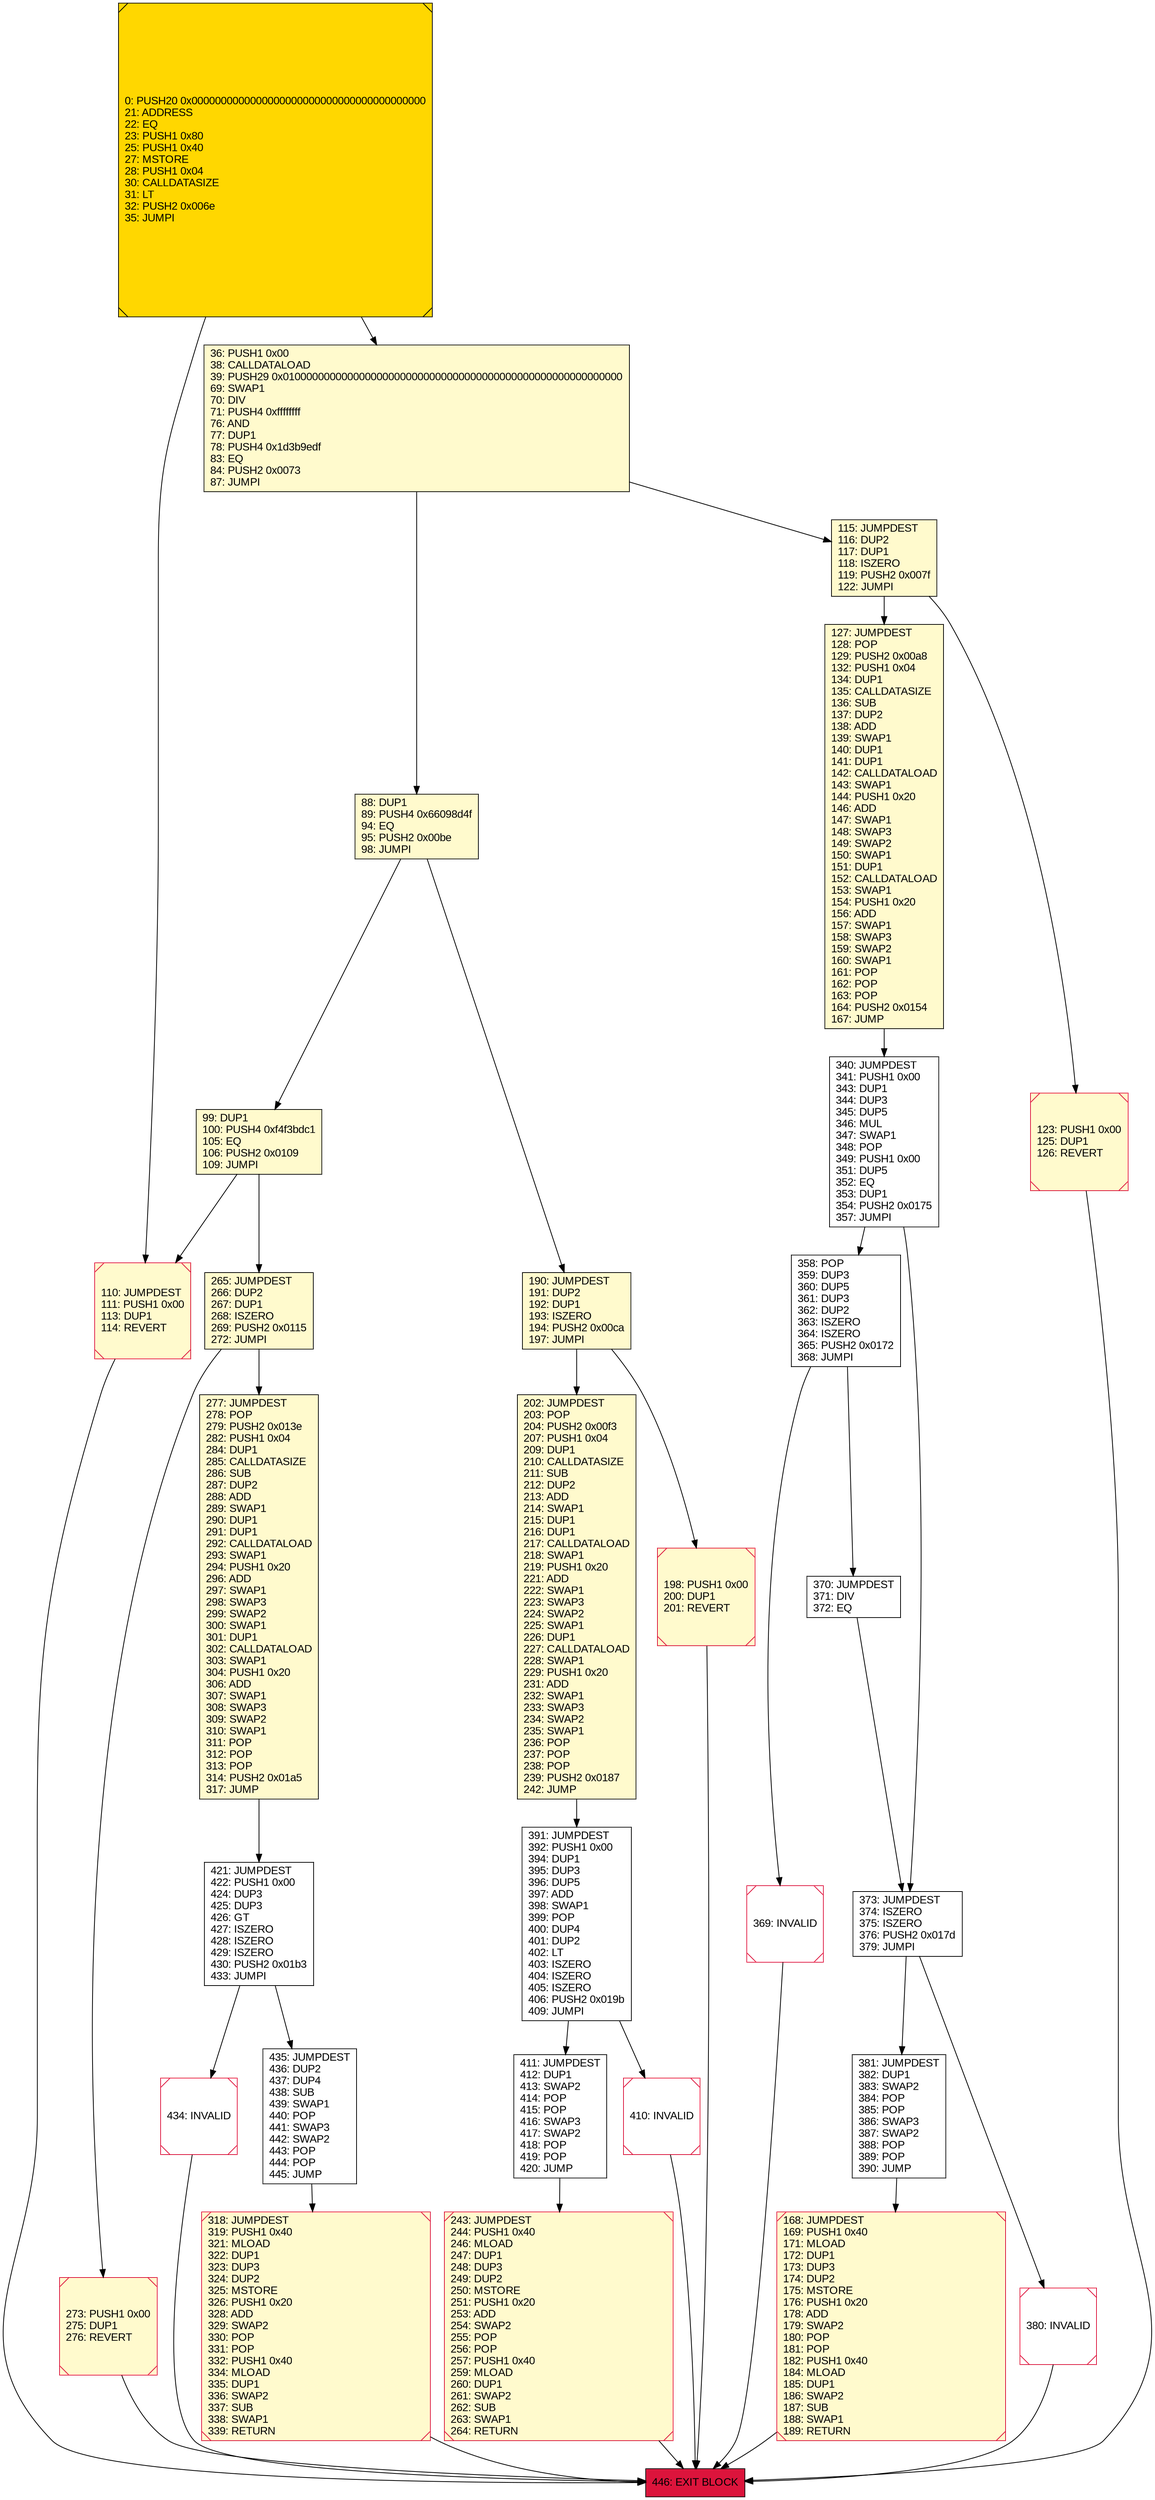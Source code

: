 digraph G {
bgcolor=transparent rankdir=UD;
node [shape=box style=filled color=black fillcolor=white fontname=arial fontcolor=black];
243 [label="243: JUMPDEST\l244: PUSH1 0x40\l246: MLOAD\l247: DUP1\l248: DUP3\l249: DUP2\l250: MSTORE\l251: PUSH1 0x20\l253: ADD\l254: SWAP2\l255: POP\l256: POP\l257: PUSH1 0x40\l259: MLOAD\l260: DUP1\l261: SWAP2\l262: SUB\l263: SWAP1\l264: RETURN\l" fillcolor=lemonchiffon shape=Msquare color=crimson ];
380 [label="380: INVALID\l" shape=Msquare color=crimson ];
115 [label="115: JUMPDEST\l116: DUP2\l117: DUP1\l118: ISZERO\l119: PUSH2 0x007f\l122: JUMPI\l" fillcolor=lemonchiffon ];
358 [label="358: POP\l359: DUP3\l360: DUP5\l361: DUP3\l362: DUP2\l363: ISZERO\l364: ISZERO\l365: PUSH2 0x0172\l368: JUMPI\l" ];
0 [label="0: PUSH20 0x0000000000000000000000000000000000000000\l21: ADDRESS\l22: EQ\l23: PUSH1 0x80\l25: PUSH1 0x40\l27: MSTORE\l28: PUSH1 0x04\l30: CALLDATASIZE\l31: LT\l32: PUSH2 0x006e\l35: JUMPI\l" fillcolor=lemonchiffon shape=Msquare fillcolor=gold ];
127 [label="127: JUMPDEST\l128: POP\l129: PUSH2 0x00a8\l132: PUSH1 0x04\l134: DUP1\l135: CALLDATASIZE\l136: SUB\l137: DUP2\l138: ADD\l139: SWAP1\l140: DUP1\l141: DUP1\l142: CALLDATALOAD\l143: SWAP1\l144: PUSH1 0x20\l146: ADD\l147: SWAP1\l148: SWAP3\l149: SWAP2\l150: SWAP1\l151: DUP1\l152: CALLDATALOAD\l153: SWAP1\l154: PUSH1 0x20\l156: ADD\l157: SWAP1\l158: SWAP3\l159: SWAP2\l160: SWAP1\l161: POP\l162: POP\l163: POP\l164: PUSH2 0x0154\l167: JUMP\l" fillcolor=lemonchiffon ];
435 [label="435: JUMPDEST\l436: DUP2\l437: DUP4\l438: SUB\l439: SWAP1\l440: POP\l441: SWAP3\l442: SWAP2\l443: POP\l444: POP\l445: JUMP\l" ];
391 [label="391: JUMPDEST\l392: PUSH1 0x00\l394: DUP1\l395: DUP3\l396: DUP5\l397: ADD\l398: SWAP1\l399: POP\l400: DUP4\l401: DUP2\l402: LT\l403: ISZERO\l404: ISZERO\l405: ISZERO\l406: PUSH2 0x019b\l409: JUMPI\l" ];
318 [label="318: JUMPDEST\l319: PUSH1 0x40\l321: MLOAD\l322: DUP1\l323: DUP3\l324: DUP2\l325: MSTORE\l326: PUSH1 0x20\l328: ADD\l329: SWAP2\l330: POP\l331: POP\l332: PUSH1 0x40\l334: MLOAD\l335: DUP1\l336: SWAP2\l337: SUB\l338: SWAP1\l339: RETURN\l" fillcolor=lemonchiffon shape=Msquare color=crimson ];
434 [label="434: INVALID\l" shape=Msquare color=crimson ];
369 [label="369: INVALID\l" shape=Msquare color=crimson ];
381 [label="381: JUMPDEST\l382: DUP1\l383: SWAP2\l384: POP\l385: POP\l386: SWAP3\l387: SWAP2\l388: POP\l389: POP\l390: JUMP\l" ];
373 [label="373: JUMPDEST\l374: ISZERO\l375: ISZERO\l376: PUSH2 0x017d\l379: JUMPI\l" ];
123 [label="123: PUSH1 0x00\l125: DUP1\l126: REVERT\l" fillcolor=lemonchiffon shape=Msquare color=crimson ];
168 [label="168: JUMPDEST\l169: PUSH1 0x40\l171: MLOAD\l172: DUP1\l173: DUP3\l174: DUP2\l175: MSTORE\l176: PUSH1 0x20\l178: ADD\l179: SWAP2\l180: POP\l181: POP\l182: PUSH1 0x40\l184: MLOAD\l185: DUP1\l186: SWAP2\l187: SUB\l188: SWAP1\l189: RETURN\l" fillcolor=lemonchiffon shape=Msquare color=crimson ];
421 [label="421: JUMPDEST\l422: PUSH1 0x00\l424: DUP3\l425: DUP3\l426: GT\l427: ISZERO\l428: ISZERO\l429: ISZERO\l430: PUSH2 0x01b3\l433: JUMPI\l" ];
277 [label="277: JUMPDEST\l278: POP\l279: PUSH2 0x013e\l282: PUSH1 0x04\l284: DUP1\l285: CALLDATASIZE\l286: SUB\l287: DUP2\l288: ADD\l289: SWAP1\l290: DUP1\l291: DUP1\l292: CALLDATALOAD\l293: SWAP1\l294: PUSH1 0x20\l296: ADD\l297: SWAP1\l298: SWAP3\l299: SWAP2\l300: SWAP1\l301: DUP1\l302: CALLDATALOAD\l303: SWAP1\l304: PUSH1 0x20\l306: ADD\l307: SWAP1\l308: SWAP3\l309: SWAP2\l310: SWAP1\l311: POP\l312: POP\l313: POP\l314: PUSH2 0x01a5\l317: JUMP\l" fillcolor=lemonchiffon ];
410 [label="410: INVALID\l" shape=Msquare color=crimson ];
198 [label="198: PUSH1 0x00\l200: DUP1\l201: REVERT\l" fillcolor=lemonchiffon shape=Msquare color=crimson ];
99 [label="99: DUP1\l100: PUSH4 0xf4f3bdc1\l105: EQ\l106: PUSH2 0x0109\l109: JUMPI\l" fillcolor=lemonchiffon ];
265 [label="265: JUMPDEST\l266: DUP2\l267: DUP1\l268: ISZERO\l269: PUSH2 0x0115\l272: JUMPI\l" fillcolor=lemonchiffon ];
370 [label="370: JUMPDEST\l371: DIV\l372: EQ\l" ];
110 [label="110: JUMPDEST\l111: PUSH1 0x00\l113: DUP1\l114: REVERT\l" fillcolor=lemonchiffon shape=Msquare color=crimson ];
190 [label="190: JUMPDEST\l191: DUP2\l192: DUP1\l193: ISZERO\l194: PUSH2 0x00ca\l197: JUMPI\l" fillcolor=lemonchiffon ];
340 [label="340: JUMPDEST\l341: PUSH1 0x00\l343: DUP1\l344: DUP3\l345: DUP5\l346: MUL\l347: SWAP1\l348: POP\l349: PUSH1 0x00\l351: DUP5\l352: EQ\l353: DUP1\l354: PUSH2 0x0175\l357: JUMPI\l" ];
273 [label="273: PUSH1 0x00\l275: DUP1\l276: REVERT\l" fillcolor=lemonchiffon shape=Msquare color=crimson ];
411 [label="411: JUMPDEST\l412: DUP1\l413: SWAP2\l414: POP\l415: POP\l416: SWAP3\l417: SWAP2\l418: POP\l419: POP\l420: JUMP\l" ];
202 [label="202: JUMPDEST\l203: POP\l204: PUSH2 0x00f3\l207: PUSH1 0x04\l209: DUP1\l210: CALLDATASIZE\l211: SUB\l212: DUP2\l213: ADD\l214: SWAP1\l215: DUP1\l216: DUP1\l217: CALLDATALOAD\l218: SWAP1\l219: PUSH1 0x20\l221: ADD\l222: SWAP1\l223: SWAP3\l224: SWAP2\l225: SWAP1\l226: DUP1\l227: CALLDATALOAD\l228: SWAP1\l229: PUSH1 0x20\l231: ADD\l232: SWAP1\l233: SWAP3\l234: SWAP2\l235: SWAP1\l236: POP\l237: POP\l238: POP\l239: PUSH2 0x0187\l242: JUMP\l" fillcolor=lemonchiffon ];
88 [label="88: DUP1\l89: PUSH4 0x66098d4f\l94: EQ\l95: PUSH2 0x00be\l98: JUMPI\l" fillcolor=lemonchiffon ];
446 [label="446: EXIT BLOCK\l" fillcolor=crimson ];
36 [label="36: PUSH1 0x00\l38: CALLDATALOAD\l39: PUSH29 0x0100000000000000000000000000000000000000000000000000000000\l69: SWAP1\l70: DIV\l71: PUSH4 0xffffffff\l76: AND\l77: DUP1\l78: PUSH4 0x1d3b9edf\l83: EQ\l84: PUSH2 0x0073\l87: JUMPI\l" fillcolor=lemonchiffon ];
99 -> 265;
36 -> 88;
99 -> 110;
358 -> 369;
435 -> 318;
190 -> 198;
373 -> 381;
265 -> 277;
381 -> 168;
115 -> 127;
273 -> 446;
88 -> 190;
421 -> 434;
88 -> 99;
421 -> 435;
110 -> 446;
190 -> 202;
198 -> 446;
265 -> 273;
373 -> 380;
410 -> 446;
115 -> 123;
0 -> 110;
358 -> 370;
123 -> 446;
168 -> 446;
391 -> 410;
340 -> 373;
369 -> 446;
318 -> 446;
370 -> 373;
434 -> 446;
0 -> 36;
202 -> 391;
411 -> 243;
340 -> 358;
127 -> 340;
36 -> 115;
391 -> 411;
277 -> 421;
380 -> 446;
243 -> 446;
}